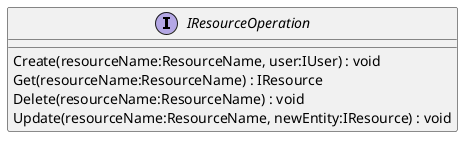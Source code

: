 @startuml
interface IResourceOperation {
    Create(resourceName:ResourceName, user:IUser) : void
    Get(resourceName:ResourceName) : IResource
    Delete(resourceName:ResourceName) : void
    Update(resourceName:ResourceName, newEntity:IResource) : void
}
@enduml
